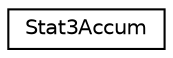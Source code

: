 digraph G
{
 // INTERACTIVE_SVG=YES
  edge [fontname="Helvetica",fontsize="10",labelfontname="Helvetica",labelfontsize="10"];
  node [fontname="Helvetica",fontsize="10",shape=record];
  rankdir="LR";
  Node1 [label="Stat3Accum",height=0.2,width=0.4,color="black", fillcolor="white", style="filled",URL="$d8/dc9/struct_stat3_accum.html"];
}
